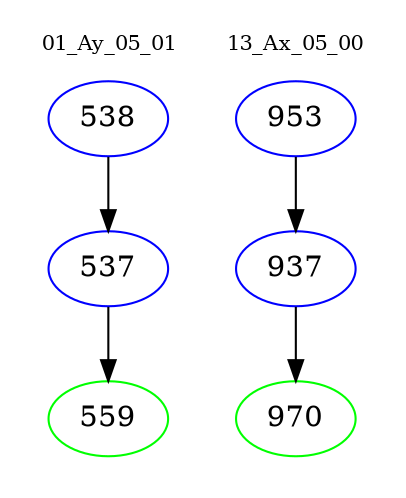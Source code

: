 digraph{
subgraph cluster_0 {
color = white
label = "01_Ay_05_01";
fontsize=10;
T0_538 [label="538", color="blue"]
T0_538 -> T0_537 [color="black"]
T0_537 [label="537", color="blue"]
T0_537 -> T0_559 [color="black"]
T0_559 [label="559", color="green"]
}
subgraph cluster_1 {
color = white
label = "13_Ax_05_00";
fontsize=10;
T1_953 [label="953", color="blue"]
T1_953 -> T1_937 [color="black"]
T1_937 [label="937", color="blue"]
T1_937 -> T1_970 [color="black"]
T1_970 [label="970", color="green"]
}
}
